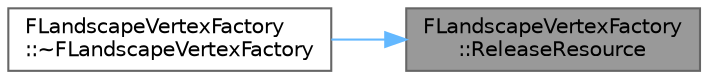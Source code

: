 digraph "FLandscapeVertexFactory::ReleaseResource"
{
 // INTERACTIVE_SVG=YES
 // LATEX_PDF_SIZE
  bgcolor="transparent";
  edge [fontname=Helvetica,fontsize=10,labelfontname=Helvetica,labelfontsize=10];
  node [fontname=Helvetica,fontsize=10,shape=box,height=0.2,width=0.4];
  rankdir="RL";
  Node1 [id="Node000001",label="FLandscapeVertexFactory\l::ReleaseResource",height=0.2,width=0.4,color="gray40", fillcolor="grey60", style="filled", fontcolor="black",tooltip="Prepares the resource for deletion."];
  Node1 -> Node2 [id="edge1_Node000001_Node000002",dir="back",color="steelblue1",style="solid",tooltip=" "];
  Node2 [id="Node000002",label="FLandscapeVertexFactory\l::~FLandscapeVertexFactory",height=0.2,width=0.4,color="grey40", fillcolor="white", style="filled",URL="$da/daa/classFLandscapeVertexFactory.html#a6dc57e4f5bd0498ec4ff309d70305620",tooltip=" "];
}
